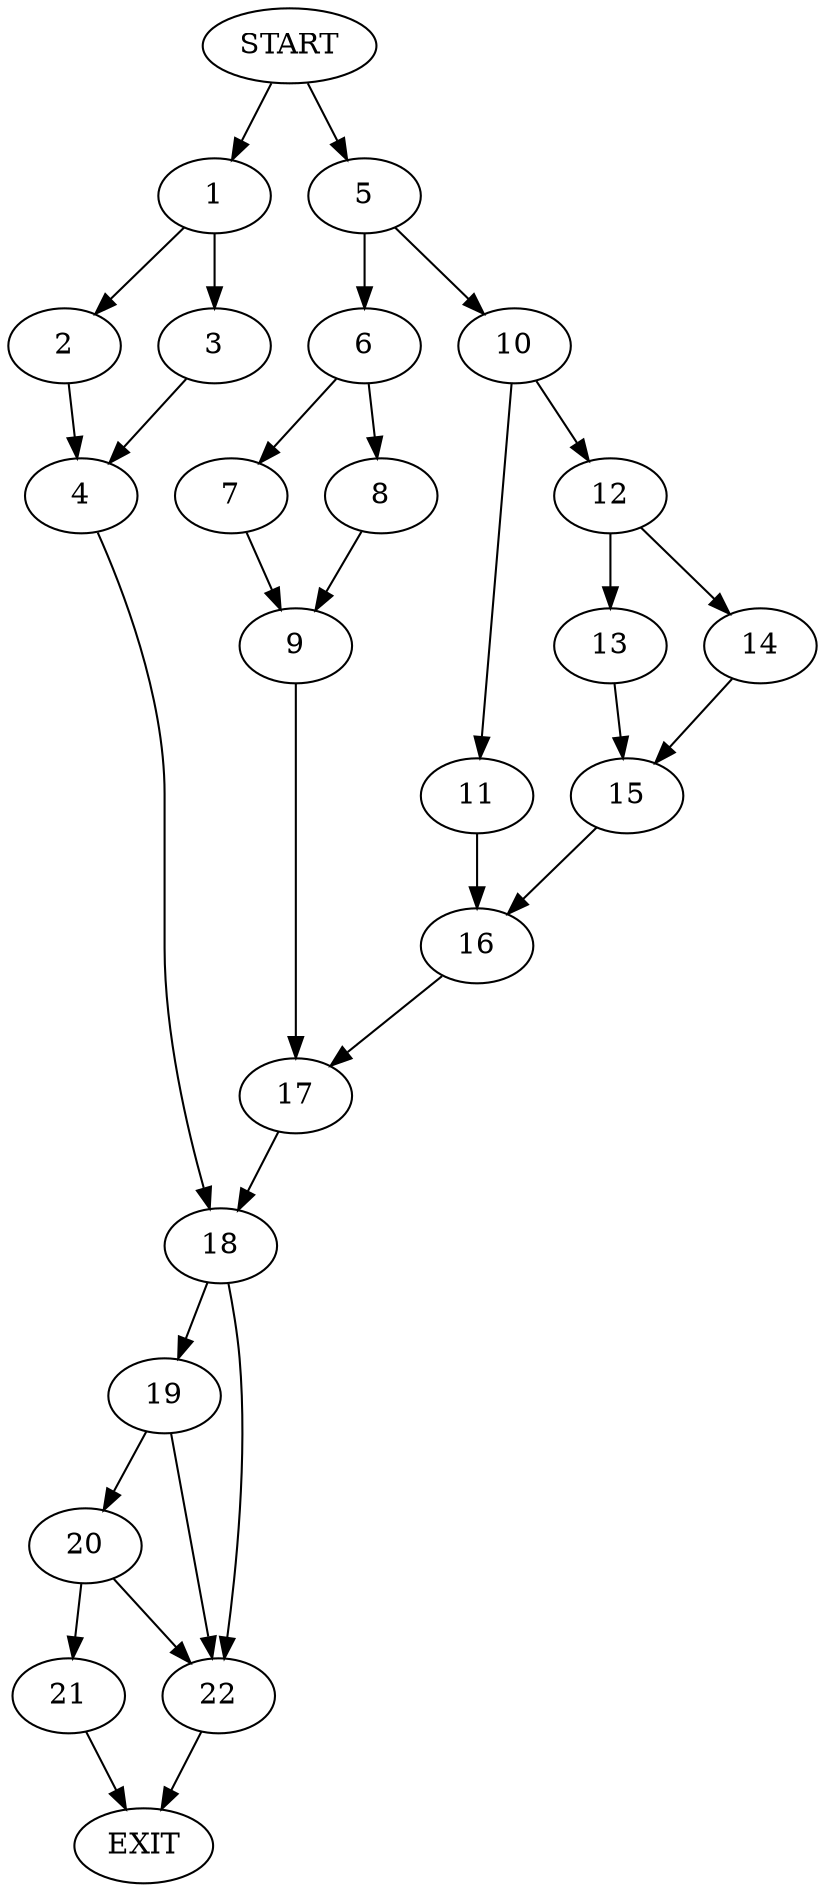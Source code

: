 digraph { 
0 [label="START"];
1;
2;
3;
4;
5;
6;
7;
8;
9;
10;
11;
12;
13;
14;
15;
16;
17;
18;
19;
20;
21;
22;
23[label="EXIT"];
0 -> 1;
0 -> 5;
1 -> 2;
1 -> 3;
2 -> 4;
3 -> 4;
4 -> 18;
5 -> 6;
5 -> 10;
6 -> 7;
6 -> 8;
7 -> 9;
8 -> 9;
9 -> 17;
10 -> 11;
10 -> 12;
11 -> 16;
12 -> 13;
12 -> 14;
13 -> 15;
14 -> 15;
15 -> 16;
16 -> 17;
17 -> 18;
18 -> 19;
18 -> 22;
19 -> 20;
19 -> 22;
20 -> 21;
20 -> 22;
21 -> 23;
22 -> 23;
}